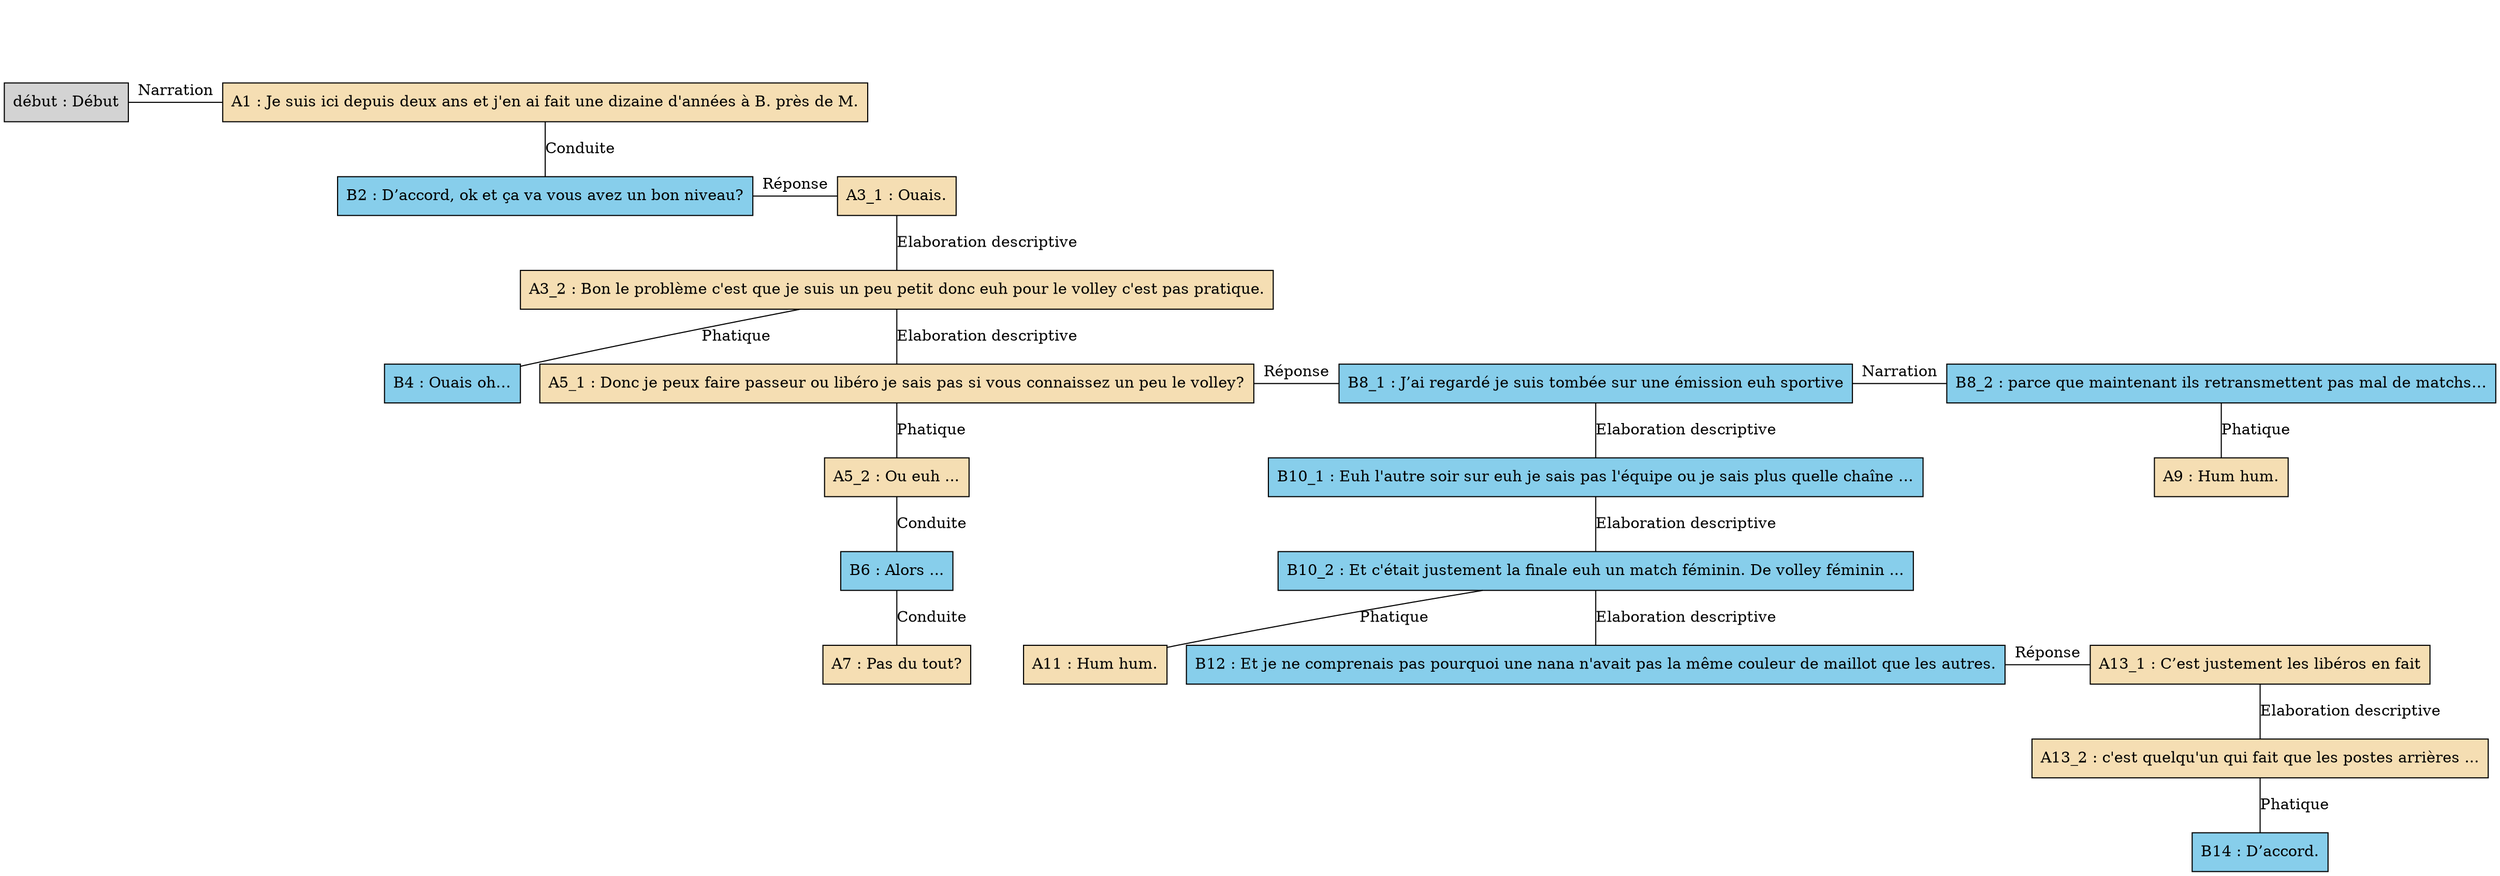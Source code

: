 digraph "Volley_-_A05" {
	node [shape=box style=filled]
	newrank=true
	zero [style=invis]
	"début" [label="début : Début"]
	A1 [label="A1 : Je suis ici depuis deux ans et j'en ai fait une dizaine d'années à B. près de M." fillcolor=wheat]
	B2 [label="B2 : D’accord, ok et ça va vous avez un bon niveau?" fillcolor=skyblue]
	A3_1 [label="A3_1 : Ouais." fillcolor=wheat]
	A3_2 [label="A3_2 : Bon le problème c'est que je suis un peu petit donc euh pour le volley c'est pas pratique." fillcolor=wheat]
	B4 [label="B4 : Ouais oh…" fillcolor=skyblue]
	A5_1 [label="A5_1 : Donc je peux faire passeur ou libéro je sais pas si vous connaissez un peu le volley?" fillcolor=wheat]
	A5_2 [label="A5_2 : Ou euh ..." fillcolor=wheat]
	B6 [label="B6 : Alors ..." fillcolor=skyblue]
	A7 [label="A7 : Pas du tout?" fillcolor=wheat]
	B8_1 [label="B8_1 : J’ai regardé je suis tombée sur une émission euh sportive" fillcolor=skyblue]
	B8_2 [label="B8_2 : parce que maintenant ils retransmettent pas mal de matchs…" fillcolor=skyblue]
	A9 [label="A9 : Hum hum." fillcolor=wheat]
	B10_1 [label="B10_1 : Euh l'autre soir sur euh je sais pas l'équipe ou je sais plus quelle chaîne …" fillcolor=skyblue]
	B10_2 [label="B10_2 : Et c'était justement la finale euh un match féminin. De volley féminin ..." fillcolor=skyblue]
	A11 [label="A11 : Hum hum." fillcolor=wheat]
	B12 [label="B12 : Et je ne comprenais pas pourquoi une nana n'avait pas la même couleur de maillot que les autres." fillcolor=skyblue]
	A13_1 [label="A13_1 : C’est justement les libéros en fait" fillcolor=wheat]
	A13_2 [label="A13_2 : c'est quelqu'un qui fait que les postes arrières ..." fillcolor=wheat]
	B14 [label="B14 : D’accord." fillcolor=skyblue]
	zero -> "début" [label="" style=invis]
	zero -> A1 [style=invis weight=1]
	"début" -> A1 [label=Narration constraint=false dir=none]
	A1 -> B2 [label=Conduite dir=none weight=2]
	A1 -> A3_1 [style=invis weight=1]
	B2 -> A3_1 [label="Réponse" constraint=false dir=none]
	A3_1 -> A3_2 [label="Elaboration descriptive" dir=none weight=2]
	A3_2 -> B4 [label=Phatique dir=none weight=2]
	A3_2 -> A5_1 [label="Elaboration descriptive" dir=none weight=2]
	A5_1 -> A5_2 [label=Phatique dir=none weight=2]
	A5_2 -> B6 [label=Conduite dir=none weight=2]
	B6 -> A7 [label=Conduite dir=none weight=2]
	A3_2 -> B8_2 [style=invis weight=1]
	B8_1 -> B8_2 [label=Narration constraint=false dir=none]
	A3_2 -> B8_1 [style=invis weight=1]
	A5_1 -> B8_1 [label="Réponse" constraint=false dir=none]
	B8_2 -> A9 [label=Phatique dir=none weight=2]
	B10_1 -> B10_2 [label="Elaboration descriptive" dir=none weight=2]
	B8_1 -> B10_1 [label="Elaboration descriptive" dir=none weight=2]
	B10_2 -> A11 [label=Phatique dir=none weight=2]
	A13_2 -> B14 [label=Phatique dir=none weight=2]
	A13_1 -> A13_2 [label="Elaboration descriptive" dir=none weight=2]
	B10_2 -> A13_1 [style=invis weight=1]
	B12 -> A13_1 [label="Réponse" constraint=false dir=none]
	B10_2 -> B12 [label="Elaboration descriptive" dir=none weight=2]
}
